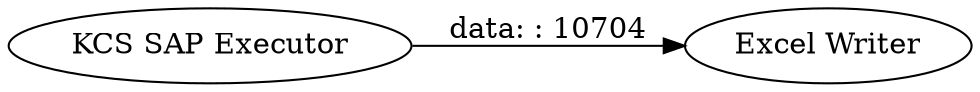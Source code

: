digraph {
	"4672432929839203835_1" [label="KCS SAP Executor"]
	"4672432929839203835_2" [label="Excel Writer"]
	"4672432929839203835_1" -> "4672432929839203835_2" [label="data: : 10704"]
	rankdir=LR
}

